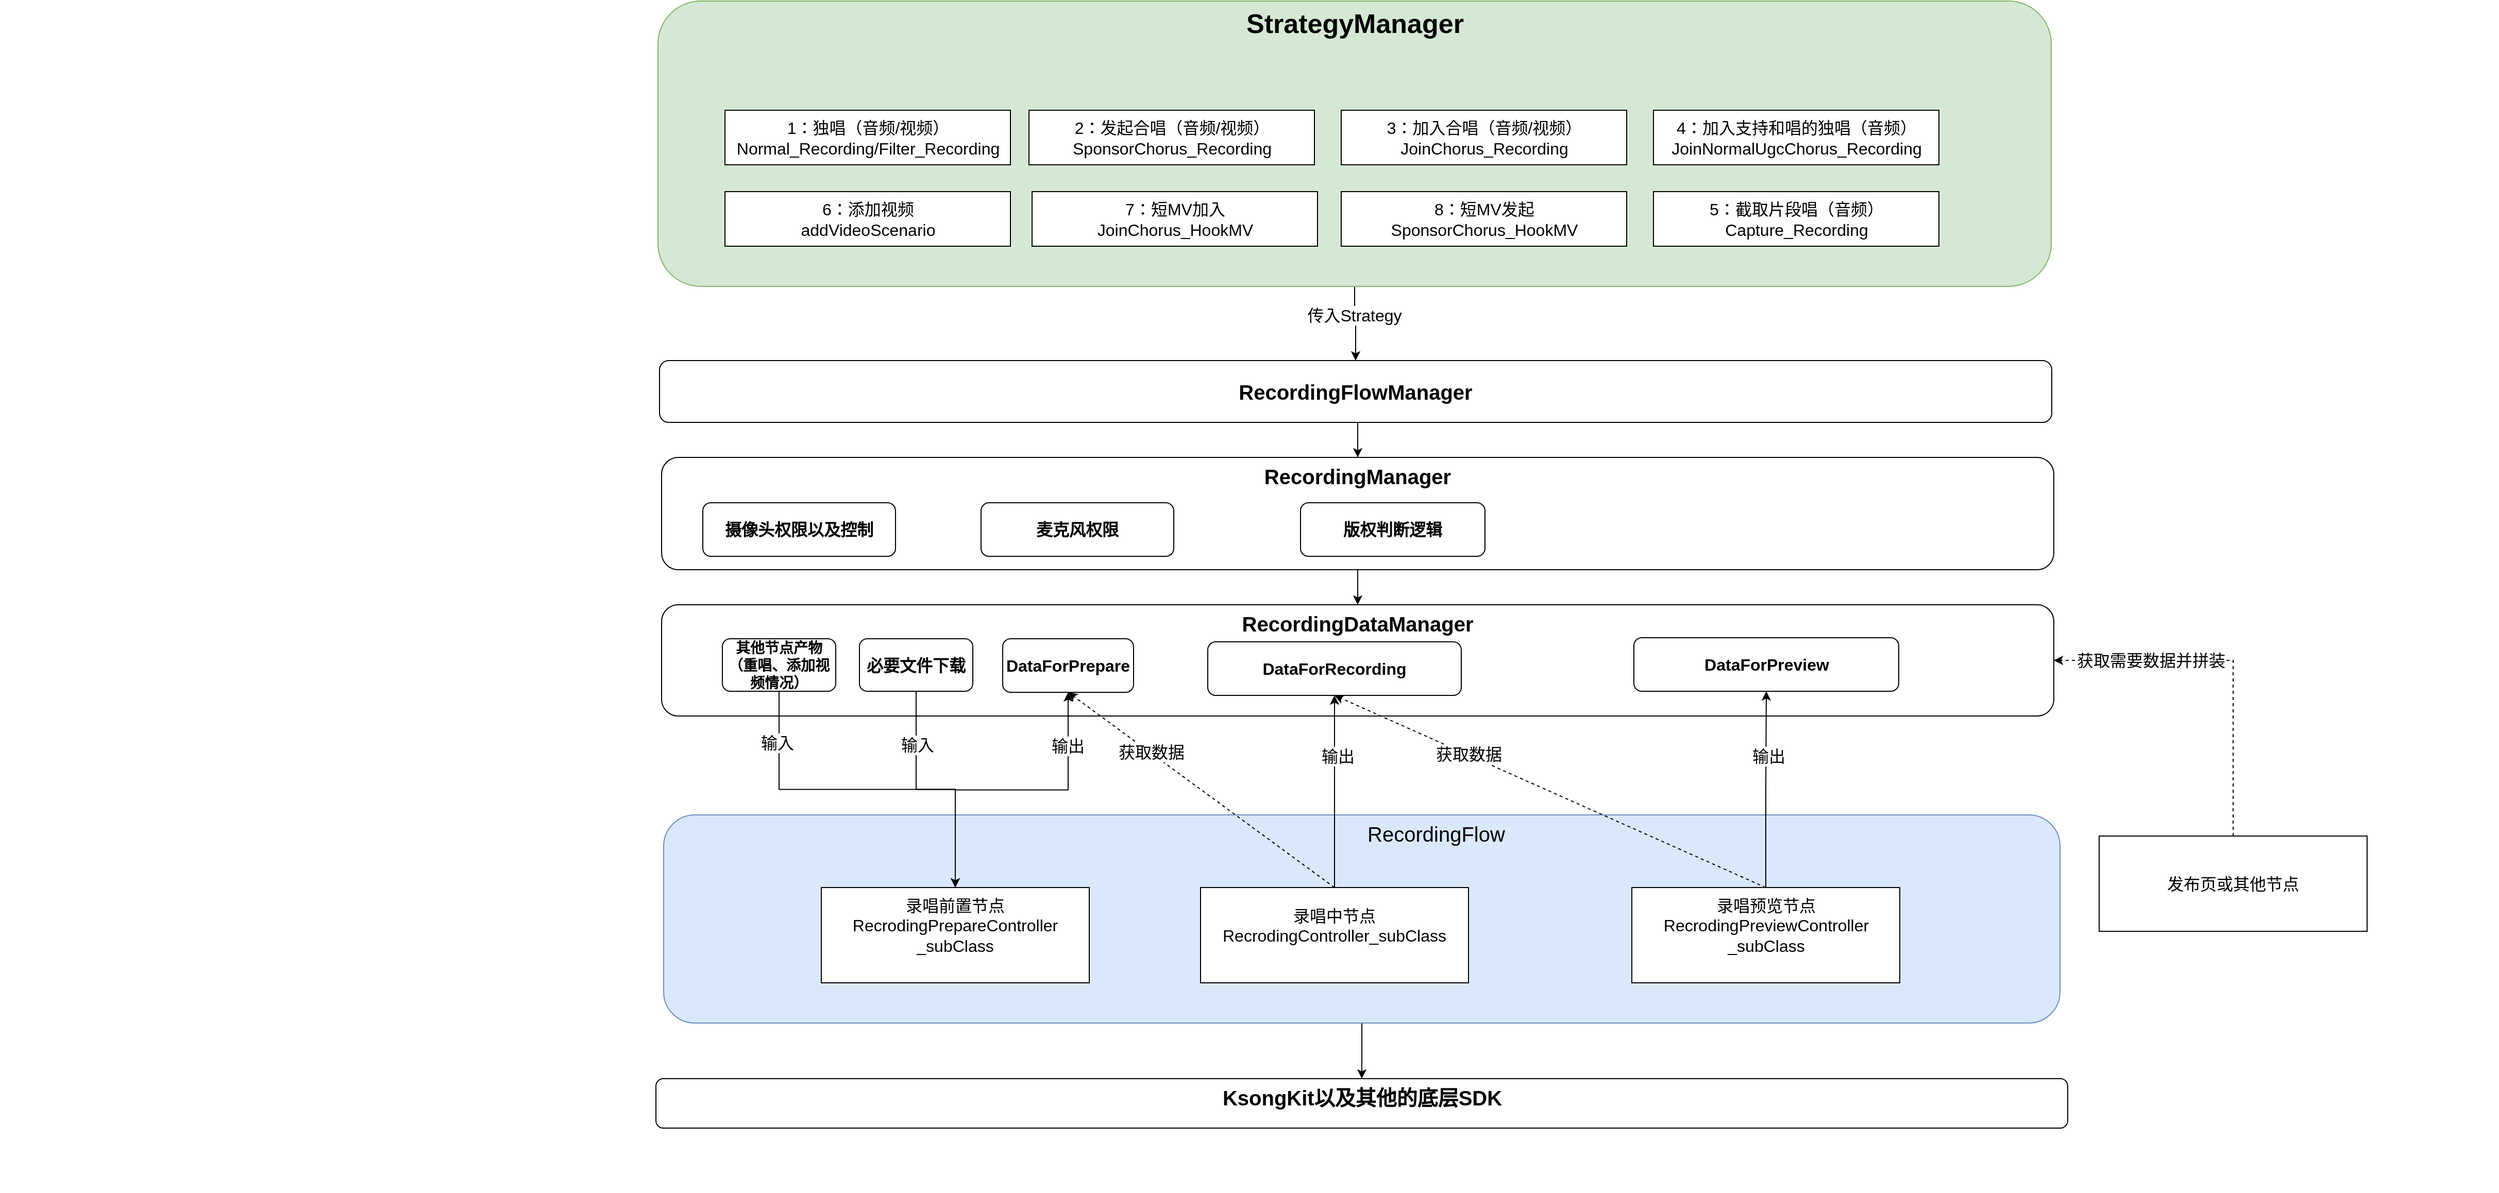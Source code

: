 <mxfile version="14.8.5" type="github">
  <diagram id="AZSGmnTD27FDiJ8ZZ5N1" name="Page-1">
    <mxGraphModel dx="3631" dy="1334" grid="0" gridSize="10" guides="1" tooltips="1" connect="1" arrows="1" fold="1" page="0" pageScale="1" pageWidth="827" pageHeight="1169" math="0" shadow="0">
      <root>
        <mxCell id="0" />
        <mxCell id="1" parent="0" />
        <mxCell id="Zn5ys0qhDUj7Q-W8t8vE-94" value="&lt;font style=&quot;font-size: 20px&quot;&gt;RecordingDataManager&lt;/font&gt;" style="rounded=1;whiteSpace=wrap;html=1;verticalAlign=top;fontStyle=1;fontSize=16;" parent="1" vertex="1">
          <mxGeometry x="-301" y="244" width="1351" height="108" as="geometry" />
        </mxCell>
        <mxCell id="rmJkrKTruz5R14WfKMLR-7" style="edgeStyle=orthogonalEdgeStyle;rounded=0;orthogonalLoop=1;jettySize=auto;html=1;exitX=0.5;exitY=1;exitDx=0;exitDy=0;entryX=0.5;entryY=0;entryDx=0;entryDy=0;" parent="1" source="Zn5ys0qhDUj7Q-W8t8vE-61" target="Zn5ys0qhDUj7Q-W8t8vE-105" edge="1">
          <mxGeometry relative="1" as="geometry" />
        </mxCell>
        <mxCell id="Zn5ys0qhDUj7Q-W8t8vE-61" value="&amp;nbsp; &amp;nbsp; &amp;nbsp; &amp;nbsp; &amp;nbsp; &amp;nbsp; &amp;nbsp; &amp;nbsp; &amp;nbsp; &amp;nbsp; &amp;nbsp; &amp;nbsp; &amp;nbsp; RecordingFlow" style="rounded=1;whiteSpace=wrap;html=1;fontSize=20;verticalAlign=top;fillColor=#dae8fc;strokeColor=#6c8ebf;" parent="1" vertex="1">
          <mxGeometry x="-299" y="448" width="1355" height="202" as="geometry" />
        </mxCell>
        <mxCell id="W_5h1LejH2wpQsNXanha-33" style="edgeStyle=orthogonalEdgeStyle;rounded=0;orthogonalLoop=1;jettySize=auto;html=1;exitX=0.5;exitY=1;exitDx=0;exitDy=0;entryX=0.5;entryY=0;entryDx=0;entryDy=0;fontSize=16;endArrow=classic;endFill=1;" edge="1" parent="1" source="Zn5ys0qhDUj7Q-W8t8vE-63" target="Zn5ys0qhDUj7Q-W8t8vE-96">
          <mxGeometry relative="1" as="geometry" />
        </mxCell>
        <mxCell id="W_5h1LejH2wpQsNXanha-35" value="传入Strategy" style="edgeLabel;html=1;align=center;verticalAlign=middle;resizable=0;points=[];fontSize=16;" vertex="1" connectable="0" parent="W_5h1LejH2wpQsNXanha-33">
          <mxGeometry x="-0.248" y="-1" relative="1" as="geometry">
            <mxPoint as="offset" />
          </mxGeometry>
        </mxCell>
        <mxCell id="Zn5ys0qhDUj7Q-W8t8vE-63" value="&lt;b&gt;&lt;font style=&quot;font-size: 26px&quot;&gt;StrategyManager&lt;/font&gt;&lt;/b&gt;" style="rounded=1;whiteSpace=wrap;html=1;verticalAlign=top;fillColor=#d5e8d4;strokeColor=#82b366;" parent="1" vertex="1">
          <mxGeometry x="-304.5" y="-342" width="1352" height="277" as="geometry" />
        </mxCell>
        <mxCell id="Zn5ys0qhDUj7Q-W8t8vE-75" style="edgeStyle=orthogonalEdgeStyle;rounded=0;orthogonalLoop=1;jettySize=auto;html=1;exitX=0.5;exitY=1;exitDx=0;exitDy=0;entryX=0.5;entryY=0;entryDx=0;entryDy=0;fontSize=20;" parent="1" source="Zn5ys0qhDUj7Q-W8t8vE-76" target="Zn5ys0qhDUj7Q-W8t8vE-94" edge="1">
          <mxGeometry relative="1" as="geometry" />
        </mxCell>
        <mxCell id="Zn5ys0qhDUj7Q-W8t8vE-76" value="&lt;b&gt;&lt;font style=&quot;font-size: 20px&quot;&gt;RecordingManager&lt;/font&gt;&lt;/b&gt;" style="rounded=1;whiteSpace=wrap;html=1;verticalAlign=top;" parent="1" vertex="1">
          <mxGeometry x="-301" y="101" width="1351" height="109" as="geometry" />
        </mxCell>
        <mxCell id="W_5h1LejH2wpQsNXanha-22" style="edgeStyle=orthogonalEdgeStyle;rounded=0;orthogonalLoop=1;jettySize=auto;html=1;exitX=0.5;exitY=0;exitDx=0;exitDy=0;entryX=0.5;entryY=1;entryDx=0;entryDy=0;fontSize=16;" edge="1" parent="1" source="Zn5ys0qhDUj7Q-W8t8vE-79" target="Zn5ys0qhDUj7Q-W8t8vE-97">
          <mxGeometry relative="1" as="geometry" />
        </mxCell>
        <mxCell id="W_5h1LejH2wpQsNXanha-23" value="输出" style="edgeLabel;html=1;align=center;verticalAlign=middle;resizable=0;points=[];fontSize=16;" vertex="1" connectable="0" parent="W_5h1LejH2wpQsNXanha-22">
          <mxGeometry x="0.651" y="1" relative="1" as="geometry">
            <mxPoint as="offset" />
          </mxGeometry>
        </mxCell>
        <mxCell id="Zn5ys0qhDUj7Q-W8t8vE-79" value="&lt;div style=&quot;font-size: 16px&quot;&gt;录唱前置节点&lt;/div&gt;&lt;div style=&quot;font-size: 16px&quot;&gt;RecrodingPrepareController&lt;/div&gt;&lt;div style=&quot;font-size: 16px&quot;&gt;_subClass&lt;/div&gt;&lt;div style=&quot;font-size: 16px&quot;&gt;&lt;br style=&quot;font-size: 16px&quot;&gt;&lt;/div&gt;" style="rounded=0;whiteSpace=wrap;html=1;fontSize=16;" parent="1" vertex="1">
          <mxGeometry x="-146" y="518.5" width="260" height="92.5" as="geometry" />
        </mxCell>
        <mxCell id="Zn5ys0qhDUj7Q-W8t8vE-89" value="摄像头权限以及控制" style="rounded=1;whiteSpace=wrap;html=1;verticalAlign=middle;fontStyle=1;fontSize=16;" parent="1" vertex="1">
          <mxGeometry x="-261" y="145" width="187" height="52" as="geometry" />
        </mxCell>
        <mxCell id="Zn5ys0qhDUj7Q-W8t8vE-95" style="edgeStyle=orthogonalEdgeStyle;rounded=0;orthogonalLoop=1;jettySize=auto;html=1;exitX=0.5;exitY=1;exitDx=0;exitDy=0;entryX=0.5;entryY=0;entryDx=0;entryDy=0;" parent="1" source="Zn5ys0qhDUj7Q-W8t8vE-96" target="Zn5ys0qhDUj7Q-W8t8vE-76" edge="1">
          <mxGeometry relative="1" as="geometry" />
        </mxCell>
        <mxCell id="Zn5ys0qhDUj7Q-W8t8vE-96" value="RecordingFlowManager" style="rounded=1;whiteSpace=wrap;html=1;verticalAlign=middle;fontStyle=1;fontSize=20;" parent="1" vertex="1">
          <mxGeometry x="-303" y="7" width="1351" height="60" as="geometry" />
        </mxCell>
        <mxCell id="Zn5ys0qhDUj7Q-W8t8vE-97" value="DataForPrepare" style="rounded=1;whiteSpace=wrap;html=1;verticalAlign=middle;fontStyle=1;fontSize=16;" parent="1" vertex="1">
          <mxGeometry x="30" y="277" width="127" height="52" as="geometry" />
        </mxCell>
        <mxCell id="W_5h1LejH2wpQsNXanha-8" style="edgeStyle=orthogonalEdgeStyle;rounded=0;orthogonalLoop=1;jettySize=auto;html=1;exitX=0.5;exitY=1;exitDx=0;exitDy=0;entryX=0.5;entryY=0;entryDx=0;entryDy=0;fontSize=16;" edge="1" parent="1" source="Zn5ys0qhDUj7Q-W8t8vE-98" target="Zn5ys0qhDUj7Q-W8t8vE-79">
          <mxGeometry relative="1" as="geometry" />
        </mxCell>
        <mxCell id="W_5h1LejH2wpQsNXanha-24" value="输入" style="edgeLabel;html=1;align=center;verticalAlign=middle;resizable=0;points=[];fontSize=16;" vertex="1" connectable="0" parent="W_5h1LejH2wpQsNXanha-8">
          <mxGeometry x="-0.548" y="1" relative="1" as="geometry">
            <mxPoint as="offset" />
          </mxGeometry>
        </mxCell>
        <mxCell id="Zn5ys0qhDUj7Q-W8t8vE-98" value="必要文件下载" style="rounded=1;whiteSpace=wrap;html=1;verticalAlign=middle;fontStyle=1;fontSize=16;" parent="1" vertex="1">
          <mxGeometry x="-109" y="277" width="110" height="51" as="geometry" />
        </mxCell>
        <mxCell id="Zn5ys0qhDUj7Q-W8t8vE-100" value="版权判断逻辑" style="rounded=1;whiteSpace=wrap;html=1;verticalAlign=middle;fontStyle=1;fontSize=16;" parent="1" vertex="1">
          <mxGeometry x="319" y="145" width="179" height="52" as="geometry" />
        </mxCell>
        <mxCell id="Zn5ys0qhDUj7Q-W8t8vE-105" value="&lt;font style=&quot;font-size: 20px&quot;&gt;KsongKit以及其他的底层SDK&lt;/font&gt;" style="rounded=1;whiteSpace=wrap;html=1;verticalAlign=top;fontStyle=1;fontSize=16;" parent="1" vertex="1">
          <mxGeometry x="-306.5" y="704" width="1370" height="48" as="geometry" />
        </mxCell>
        <mxCell id="Zn5ys0qhDUj7Q-W8t8vE-116" value="&amp;nbsp;&amp;nbsp;" style="text;html=1;strokeColor=none;fillColor=none;align=center;verticalAlign=middle;whiteSpace=wrap;rounded=0;fontSize=20;" parent="1" vertex="1">
          <mxGeometry x="-943" y="-59" width="40" height="20" as="geometry" />
        </mxCell>
        <mxCell id="Zn5ys0qhDUj7Q-W8t8vE-117" value="&amp;nbsp;&amp;nbsp;" style="text;html=1;strokeColor=none;fillColor=none;align=center;verticalAlign=middle;whiteSpace=wrap;rounded=0;fontSize=20;" parent="1" vertex="1">
          <mxGeometry x="-943" y="792" width="40" height="20" as="geometry" />
        </mxCell>
        <mxCell id="Zn5ys0qhDUj7Q-W8t8vE-118" value="&amp;nbsp;&amp;nbsp;" style="text;html=1;strokeColor=none;fillColor=none;align=center;verticalAlign=middle;whiteSpace=wrap;rounded=0;fontSize=20;" parent="1" vertex="1">
          <mxGeometry x="1441" y="792" width="40" height="20" as="geometry" />
        </mxCell>
        <mxCell id="Zn5ys0qhDUj7Q-W8t8vE-119" value="&amp;nbsp;&amp;nbsp;" style="text;html=1;strokeColor=none;fillColor=none;align=center;verticalAlign=middle;whiteSpace=wrap;rounded=0;fontSize=20;" parent="1" vertex="1">
          <mxGeometry x="1439" y="-79" width="40" height="20" as="geometry" />
        </mxCell>
        <mxCell id="Zn5ys0qhDUj7Q-W8t8vE-120" value="麦克风权限" style="rounded=1;whiteSpace=wrap;html=1;verticalAlign=middle;fontStyle=1;fontSize=16;" parent="1" vertex="1">
          <mxGeometry x="9" y="145" width="187" height="52" as="geometry" />
        </mxCell>
        <mxCell id="rmJkrKTruz5R14WfKMLR-1" value="DataForRecording" style="rounded=1;whiteSpace=wrap;html=1;verticalAlign=middle;fontStyle=1;fontSize=16;" parent="1" vertex="1">
          <mxGeometry x="229" y="280" width="246" height="52" as="geometry" />
        </mxCell>
        <mxCell id="rmJkrKTruz5R14WfKMLR-2" value="DataForPreview" style="rounded=1;whiteSpace=wrap;html=1;verticalAlign=middle;fontStyle=1;fontSize=16;" parent="1" vertex="1">
          <mxGeometry x="642.5" y="276" width="257" height="52" as="geometry" />
        </mxCell>
        <mxCell id="W_5h1LejH2wpQsNXanha-11" style="edgeStyle=orthogonalEdgeStyle;rounded=0;orthogonalLoop=1;jettySize=auto;html=1;exitX=0.5;exitY=0;exitDx=0;exitDy=0;fontSize=16;" edge="1" parent="1" source="W_5h1LejH2wpQsNXanha-2" target="rmJkrKTruz5R14WfKMLR-1">
          <mxGeometry relative="1" as="geometry" />
        </mxCell>
        <mxCell id="W_5h1LejH2wpQsNXanha-19" value="输出" style="edgeLabel;html=1;align=center;verticalAlign=middle;resizable=0;points=[];fontSize=16;" vertex="1" connectable="0" parent="W_5h1LejH2wpQsNXanha-11">
          <mxGeometry x="0.374" y="-3" relative="1" as="geometry">
            <mxPoint as="offset" />
          </mxGeometry>
        </mxCell>
        <mxCell id="W_5h1LejH2wpQsNXanha-2" value="&lt;div style=&quot;font-size: 16px&quot;&gt;录唱中节点&lt;/div&gt;&lt;div style=&quot;font-size: 16px&quot;&gt;RecrodingController_subClass&lt;/div&gt;&lt;div style=&quot;font-size: 16px&quot;&gt;&lt;br style=&quot;font-size: 16px&quot;&gt;&lt;/div&gt;" style="rounded=0;whiteSpace=wrap;html=1;fontSize=16;" vertex="1" parent="1">
          <mxGeometry x="222" y="518.5" width="260" height="92.5" as="geometry" />
        </mxCell>
        <mxCell id="W_5h1LejH2wpQsNXanha-12" style="edgeStyle=orthogonalEdgeStyle;rounded=0;orthogonalLoop=1;jettySize=auto;html=1;exitX=0.5;exitY=0;exitDx=0;exitDy=0;entryX=0.5;entryY=1;entryDx=0;entryDy=0;fontSize=16;" edge="1" parent="1" source="W_5h1LejH2wpQsNXanha-3" target="rmJkrKTruz5R14WfKMLR-2">
          <mxGeometry relative="1" as="geometry" />
        </mxCell>
        <mxCell id="W_5h1LejH2wpQsNXanha-20" value="输出" style="edgeLabel;html=1;align=center;verticalAlign=middle;resizable=0;points=[];fontSize=16;" vertex="1" connectable="0" parent="W_5h1LejH2wpQsNXanha-12">
          <mxGeometry x="0.342" y="-2" relative="1" as="geometry">
            <mxPoint as="offset" />
          </mxGeometry>
        </mxCell>
        <mxCell id="W_5h1LejH2wpQsNXanha-3" value="&lt;div style=&quot;font-size: 16px&quot;&gt;录唱预览节点&lt;/div&gt;&lt;div style=&quot;font-size: 16px&quot;&gt;RecrodingPreviewController&lt;/div&gt;&lt;div style=&quot;font-size: 16px&quot;&gt;_subClass&lt;/div&gt;&lt;div style=&quot;font-size: 16px&quot;&gt;&lt;br style=&quot;font-size: 16px&quot;&gt;&lt;/div&gt;" style="rounded=0;whiteSpace=wrap;html=1;fontSize=16;" vertex="1" parent="1">
          <mxGeometry x="640.5" y="518.5" width="260" height="92.5" as="geometry" />
        </mxCell>
        <mxCell id="W_5h1LejH2wpQsNXanha-5" style="edgeStyle=orthogonalEdgeStyle;rounded=0;orthogonalLoop=1;jettySize=auto;html=1;exitX=0.5;exitY=0;exitDx=0;exitDy=0;entryX=1;entryY=0.5;entryDx=0;entryDy=0;fontSize=16;dashed=1;" edge="1" parent="1" source="W_5h1LejH2wpQsNXanha-4" target="Zn5ys0qhDUj7Q-W8t8vE-94">
          <mxGeometry relative="1" as="geometry" />
        </mxCell>
        <mxCell id="W_5h1LejH2wpQsNXanha-6" value="获取需要数据并拼装" style="edgeLabel;html=1;align=center;verticalAlign=middle;resizable=0;points=[];fontSize=16;" vertex="1" connectable="0" parent="W_5h1LejH2wpQsNXanha-5">
          <mxGeometry x="0.711" y="4" relative="1" as="geometry">
            <mxPoint x="44" y="-4" as="offset" />
          </mxGeometry>
        </mxCell>
        <mxCell id="W_5h1LejH2wpQsNXanha-4" value="&lt;div style=&quot;font-size: 16px&quot;&gt;发布页或其他节点&lt;/div&gt;" style="rounded=0;whiteSpace=wrap;html=1;fontSize=16;" vertex="1" parent="1">
          <mxGeometry x="1094" y="468.5" width="260" height="92.5" as="geometry" />
        </mxCell>
        <mxCell id="W_5h1LejH2wpQsNXanha-26" style="edgeStyle=orthogonalEdgeStyle;rounded=0;orthogonalLoop=1;jettySize=auto;html=1;exitX=0.5;exitY=1;exitDx=0;exitDy=0;entryX=0.5;entryY=0;entryDx=0;entryDy=0;fontSize=16;" edge="1" parent="1" source="W_5h1LejH2wpQsNXanha-25" target="Zn5ys0qhDUj7Q-W8t8vE-79">
          <mxGeometry relative="1" as="geometry" />
        </mxCell>
        <mxCell id="W_5h1LejH2wpQsNXanha-27" value="输入" style="edgeLabel;html=1;align=center;verticalAlign=middle;resizable=0;points=[];fontSize=16;" vertex="1" connectable="0" parent="W_5h1LejH2wpQsNXanha-26">
          <mxGeometry x="-0.726" y="-2" relative="1" as="geometry">
            <mxPoint as="offset" />
          </mxGeometry>
        </mxCell>
        <mxCell id="W_5h1LejH2wpQsNXanha-25" value="其他节点产物&lt;br style=&quot;font-size: 14px;&quot;&gt;（重唱、添加视频情况）" style="rounded=1;whiteSpace=wrap;html=1;verticalAlign=middle;fontStyle=1;fontSize=14;" vertex="1" parent="1">
          <mxGeometry x="-242" y="277" width="110" height="51" as="geometry" />
        </mxCell>
        <mxCell id="W_5h1LejH2wpQsNXanha-28" value="" style="endArrow=classic;html=1;fontSize=16;entryX=0.5;entryY=1;entryDx=0;entryDy=0;exitX=0.5;exitY=0;exitDx=0;exitDy=0;dashed=1;" edge="1" parent="1" source="W_5h1LejH2wpQsNXanha-2" target="Zn5ys0qhDUj7Q-W8t8vE-97">
          <mxGeometry width="50" height="50" relative="1" as="geometry">
            <mxPoint x="290" y="426" as="sourcePoint" />
            <mxPoint x="340" y="376" as="targetPoint" />
          </mxGeometry>
        </mxCell>
        <mxCell id="W_5h1LejH2wpQsNXanha-29" value="获取数据" style="edgeLabel;html=1;align=center;verticalAlign=middle;resizable=0;points=[];fontSize=16;" vertex="1" connectable="0" parent="W_5h1LejH2wpQsNXanha-28">
          <mxGeometry x="0.383" y="-1" relative="1" as="geometry">
            <mxPoint as="offset" />
          </mxGeometry>
        </mxCell>
        <mxCell id="W_5h1LejH2wpQsNXanha-30" value="" style="endArrow=classic;html=1;fontSize=16;entryX=0.5;entryY=1;entryDx=0;entryDy=0;exitX=0.5;exitY=0;exitDx=0;exitDy=0;dashed=1;endFill=1;" edge="1" parent="1" source="W_5h1LejH2wpQsNXanha-3" target="rmJkrKTruz5R14WfKMLR-1">
          <mxGeometry width="50" height="50" relative="1" as="geometry">
            <mxPoint x="675.5" y="486" as="sourcePoint" />
            <mxPoint x="417" y="348" as="targetPoint" />
          </mxGeometry>
        </mxCell>
        <mxCell id="W_5h1LejH2wpQsNXanha-31" value="获取数据" style="edgeLabel;html=1;align=center;verticalAlign=middle;resizable=0;points=[];fontSize=16;" vertex="1" connectable="0" parent="W_5h1LejH2wpQsNXanha-30">
          <mxGeometry x="0.383" y="-1" relative="1" as="geometry">
            <mxPoint as="offset" />
          </mxGeometry>
        </mxCell>
        <mxCell id="Zn5ys0qhDUj7Q-W8t8vE-67" value="1：独唱（音频/视频）&#xa;Normal_Recording/Filter_Recording" style="rounded=0;whiteSpace=wrap;html=1;fontSize=16;" parent="1" vertex="1">
          <mxGeometry x="-239.5" y="-236" width="277" height="53" as="geometry" />
        </mxCell>
        <mxCell id="Zn5ys0qhDUj7Q-W8t8vE-68" value="&lt;div style=&quot;font-size: 16px;&quot;&gt;2：发起合唱（音频/视频）&lt;/div&gt;&lt;div style=&quot;font-size: 16px;&quot;&gt;SponsorChorus_Recording&lt;/div&gt;" style="rounded=0;whiteSpace=wrap;html=1;fontSize=16;" parent="1" vertex="1">
          <mxGeometry x="55.5" y="-236" width="277" height="53" as="geometry" />
        </mxCell>
        <mxCell id="Zn5ys0qhDUj7Q-W8t8vE-69" value="&lt;div style=&quot;font-size: 16px;&quot;&gt;3：加入合唱（音频/视频）&lt;/div&gt;&lt;div style=&quot;font-size: 16px;&quot;&gt;JoinChorus_Recording&lt;/div&gt;" style="rounded=0;whiteSpace=wrap;html=1;fontSize=16;" parent="1" vertex="1">
          <mxGeometry x="358.5" y="-236" width="277" height="53" as="geometry" />
        </mxCell>
        <mxCell id="Zn5ys0qhDUj7Q-W8t8vE-70" value="&lt;div style=&quot;font-size: 16px;&quot;&gt;4：加入支持和唱的独唱（音频）&lt;/div&gt;&lt;div style=&quot;font-size: 16px;&quot;&gt;JoinNormalUgcChorus_Recording&lt;/div&gt;" style="rounded=0;whiteSpace=wrap;html=1;fontSize=16;" parent="1" vertex="1">
          <mxGeometry x="661.5" y="-236" width="277" height="53" as="geometry" />
        </mxCell>
        <mxCell id="Zn5ys0qhDUj7Q-W8t8vE-71" value="&lt;div style=&quot;font-size: 16px;&quot;&gt;5：截取片段唱（音频）&lt;/div&gt;&lt;div style=&quot;font-size: 16px;&quot;&gt;Capture_Recording&lt;/div&gt;" style="rounded=0;whiteSpace=wrap;html=1;fontSize=16;" parent="1" vertex="1">
          <mxGeometry x="661.5" y="-157" width="277" height="53" as="geometry" />
        </mxCell>
        <mxCell id="Zn5ys0qhDUj7Q-W8t8vE-72" value="&lt;div style=&quot;font-size: 16px;&quot;&gt;6：添加视频&lt;/div&gt;&lt;div style=&quot;font-size: 16px;&quot;&gt;addVideoScenario&lt;/div&gt;" style="rounded=0;whiteSpace=wrap;html=1;fontSize=16;" parent="1" vertex="1">
          <mxGeometry x="-239.5" y="-157" width="277" height="53" as="geometry" />
        </mxCell>
        <mxCell id="Zn5ys0qhDUj7Q-W8t8vE-73" value="&lt;div style=&quot;font-size: 16px;&quot;&gt;7：短MV加入&lt;/div&gt;&lt;div style=&quot;font-size: 16px;&quot;&gt;JoinChorus_HookMV&lt;/div&gt;" style="rounded=0;whiteSpace=wrap;html=1;fontSize=16;" parent="1" vertex="1">
          <mxGeometry x="58.5" y="-157" width="277" height="53" as="geometry" />
        </mxCell>
        <mxCell id="Zn5ys0qhDUj7Q-W8t8vE-74" value="&lt;div style=&quot;font-size: 16px;&quot;&gt;8：短MV发起&lt;/div&gt;&lt;div style=&quot;font-size: 16px;&quot;&gt;SponsorChorus_HookMV&lt;/div&gt;" style="rounded=0;whiteSpace=wrap;html=1;fontSize=16;" parent="1" vertex="1">
          <mxGeometry x="358.5" y="-157" width="277" height="53" as="geometry" />
        </mxCell>
      </root>
    </mxGraphModel>
  </diagram>
</mxfile>
